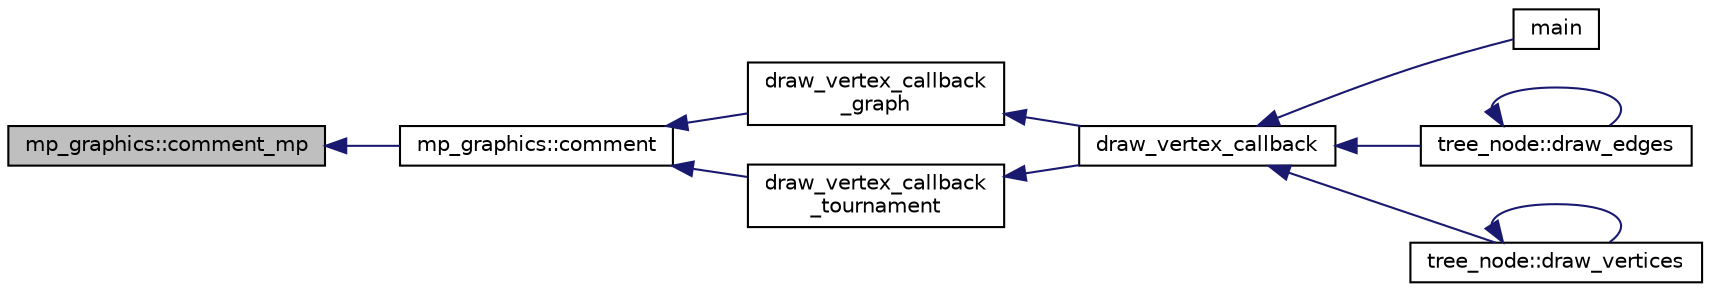 digraph "mp_graphics::comment_mp"
{
  edge [fontname="Helvetica",fontsize="10",labelfontname="Helvetica",labelfontsize="10"];
  node [fontname="Helvetica",fontsize="10",shape=record];
  rankdir="LR";
  Node1619 [label="mp_graphics::comment_mp",height=0.2,width=0.4,color="black", fillcolor="grey75", style="filled", fontcolor="black"];
  Node1619 -> Node1620 [dir="back",color="midnightblue",fontsize="10",style="solid",fontname="Helvetica"];
  Node1620 [label="mp_graphics::comment",height=0.2,width=0.4,color="black", fillcolor="white", style="filled",URL="$da/d2c/classmp__graphics.html#af0d4cac1ddab54c0da9a28bd9f337680"];
  Node1620 -> Node1621 [dir="back",color="midnightblue",fontsize="10",style="solid",fontname="Helvetica"];
  Node1621 [label="draw_vertex_callback\l_graph",height=0.2,width=0.4,color="black", fillcolor="white", style="filled",URL="$da/d62/layered__graph__main_8_c.html#a48fa52122e4195a9e84162168e41b79d"];
  Node1621 -> Node1622 [dir="back",color="midnightblue",fontsize="10",style="solid",fontname="Helvetica"];
  Node1622 [label="draw_vertex_callback",height=0.2,width=0.4,color="black", fillcolor="white", style="filled",URL="$da/d62/layered__graph__main_8_c.html#a12172e73c4ca6e742bcac2a0f48e3247"];
  Node1622 -> Node1623 [dir="back",color="midnightblue",fontsize="10",style="solid",fontname="Helvetica"];
  Node1623 [label="main",height=0.2,width=0.4,color="black", fillcolor="white", style="filled",URL="$da/d62/layered__graph__main_8_c.html#a217dbf8b442f20279ea00b898af96f52"];
  Node1622 -> Node1624 [dir="back",color="midnightblue",fontsize="10",style="solid",fontname="Helvetica"];
  Node1624 [label="tree_node::draw_edges",height=0.2,width=0.4,color="black", fillcolor="white", style="filled",URL="$df/dbf/classtree__node.html#a7ccbb586fde19d382c05065d80501eca"];
  Node1624 -> Node1624 [dir="back",color="midnightblue",fontsize="10",style="solid",fontname="Helvetica"];
  Node1622 -> Node1625 [dir="back",color="midnightblue",fontsize="10",style="solid",fontname="Helvetica"];
  Node1625 [label="tree_node::draw_vertices",height=0.2,width=0.4,color="black", fillcolor="white", style="filled",URL="$df/dbf/classtree__node.html#a8eaf9ec1be67f5e8110b8b38fbe8a7ab"];
  Node1625 -> Node1625 [dir="back",color="midnightblue",fontsize="10",style="solid",fontname="Helvetica"];
  Node1620 -> Node1626 [dir="back",color="midnightblue",fontsize="10",style="solid",fontname="Helvetica"];
  Node1626 [label="draw_vertex_callback\l_tournament",height=0.2,width=0.4,color="black", fillcolor="white", style="filled",URL="$da/d62/layered__graph__main_8_c.html#abbe547a03d8b114e3e28cc9b31a00e2c"];
  Node1626 -> Node1622 [dir="back",color="midnightblue",fontsize="10",style="solid",fontname="Helvetica"];
}

